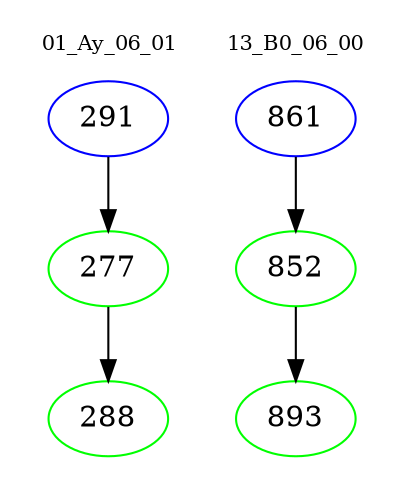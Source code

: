 digraph{
subgraph cluster_0 {
color = white
label = "01_Ay_06_01";
fontsize=10;
T0_291 [label="291", color="blue"]
T0_291 -> T0_277 [color="black"]
T0_277 [label="277", color="green"]
T0_277 -> T0_288 [color="black"]
T0_288 [label="288", color="green"]
}
subgraph cluster_1 {
color = white
label = "13_B0_06_00";
fontsize=10;
T1_861 [label="861", color="blue"]
T1_861 -> T1_852 [color="black"]
T1_852 [label="852", color="green"]
T1_852 -> T1_893 [color="black"]
T1_893 [label="893", color="green"]
}
}
